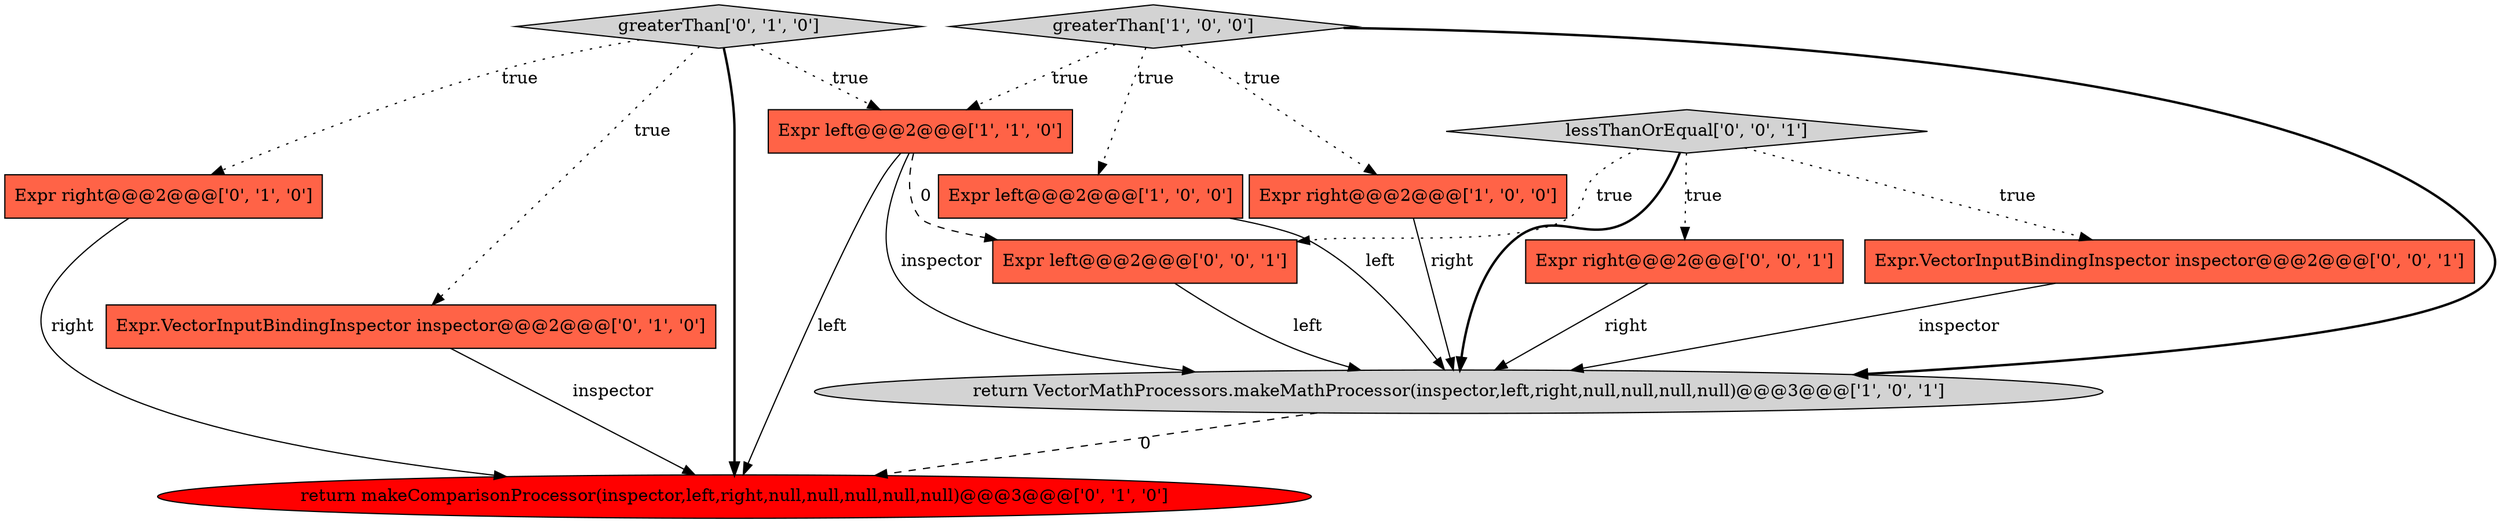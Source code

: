 digraph {
5 [style = filled, label = "greaterThan['0', '1', '0']", fillcolor = lightgray, shape = diamond image = "AAA0AAABBB2BBB"];
4 [style = filled, label = "Expr left@@@2@@@['1', '1', '0']", fillcolor = tomato, shape = box image = "AAA0AAABBB1BBB"];
8 [style = filled, label = "return makeComparisonProcessor(inspector,left,right,null,null,null,null,null)@@@3@@@['0', '1', '0']", fillcolor = red, shape = ellipse image = "AAA1AAABBB2BBB"];
1 [style = filled, label = "greaterThan['1', '0', '0']", fillcolor = lightgray, shape = diamond image = "AAA0AAABBB1BBB"];
3 [style = filled, label = "Expr left@@@2@@@['1', '0', '0']", fillcolor = tomato, shape = box image = "AAA0AAABBB1BBB"];
7 [style = filled, label = "Expr right@@@2@@@['0', '1', '0']", fillcolor = tomato, shape = box image = "AAA0AAABBB2BBB"];
6 [style = filled, label = "Expr.VectorInputBindingInspector inspector@@@2@@@['0', '1', '0']", fillcolor = tomato, shape = box image = "AAA0AAABBB2BBB"];
2 [style = filled, label = "return VectorMathProcessors.makeMathProcessor(inspector,left,right,null,null,null,null)@@@3@@@['1', '0', '1']", fillcolor = lightgray, shape = ellipse image = "AAA0AAABBB1BBB"];
10 [style = filled, label = "lessThanOrEqual['0', '0', '1']", fillcolor = lightgray, shape = diamond image = "AAA0AAABBB3BBB"];
12 [style = filled, label = "Expr left@@@2@@@['0', '0', '1']", fillcolor = tomato, shape = box image = "AAA0AAABBB3BBB"];
9 [style = filled, label = "Expr.VectorInputBindingInspector inspector@@@2@@@['0', '0', '1']", fillcolor = tomato, shape = box image = "AAA0AAABBB3BBB"];
0 [style = filled, label = "Expr right@@@2@@@['1', '0', '0']", fillcolor = tomato, shape = box image = "AAA0AAABBB1BBB"];
11 [style = filled, label = "Expr right@@@2@@@['0', '0', '1']", fillcolor = tomato, shape = box image = "AAA0AAABBB3BBB"];
5->8 [style = bold, label=""];
10->12 [style = dotted, label="true"];
3->2 [style = solid, label="left"];
4->8 [style = solid, label="left"];
5->6 [style = dotted, label="true"];
1->4 [style = dotted, label="true"];
10->9 [style = dotted, label="true"];
2->8 [style = dashed, label="0"];
5->4 [style = dotted, label="true"];
4->12 [style = dashed, label="0"];
1->3 [style = dotted, label="true"];
11->2 [style = solid, label="right"];
10->11 [style = dotted, label="true"];
5->7 [style = dotted, label="true"];
0->2 [style = solid, label="right"];
4->2 [style = solid, label="inspector"];
7->8 [style = solid, label="right"];
10->2 [style = bold, label=""];
1->2 [style = bold, label=""];
1->0 [style = dotted, label="true"];
12->2 [style = solid, label="left"];
6->8 [style = solid, label="inspector"];
9->2 [style = solid, label="inspector"];
}
